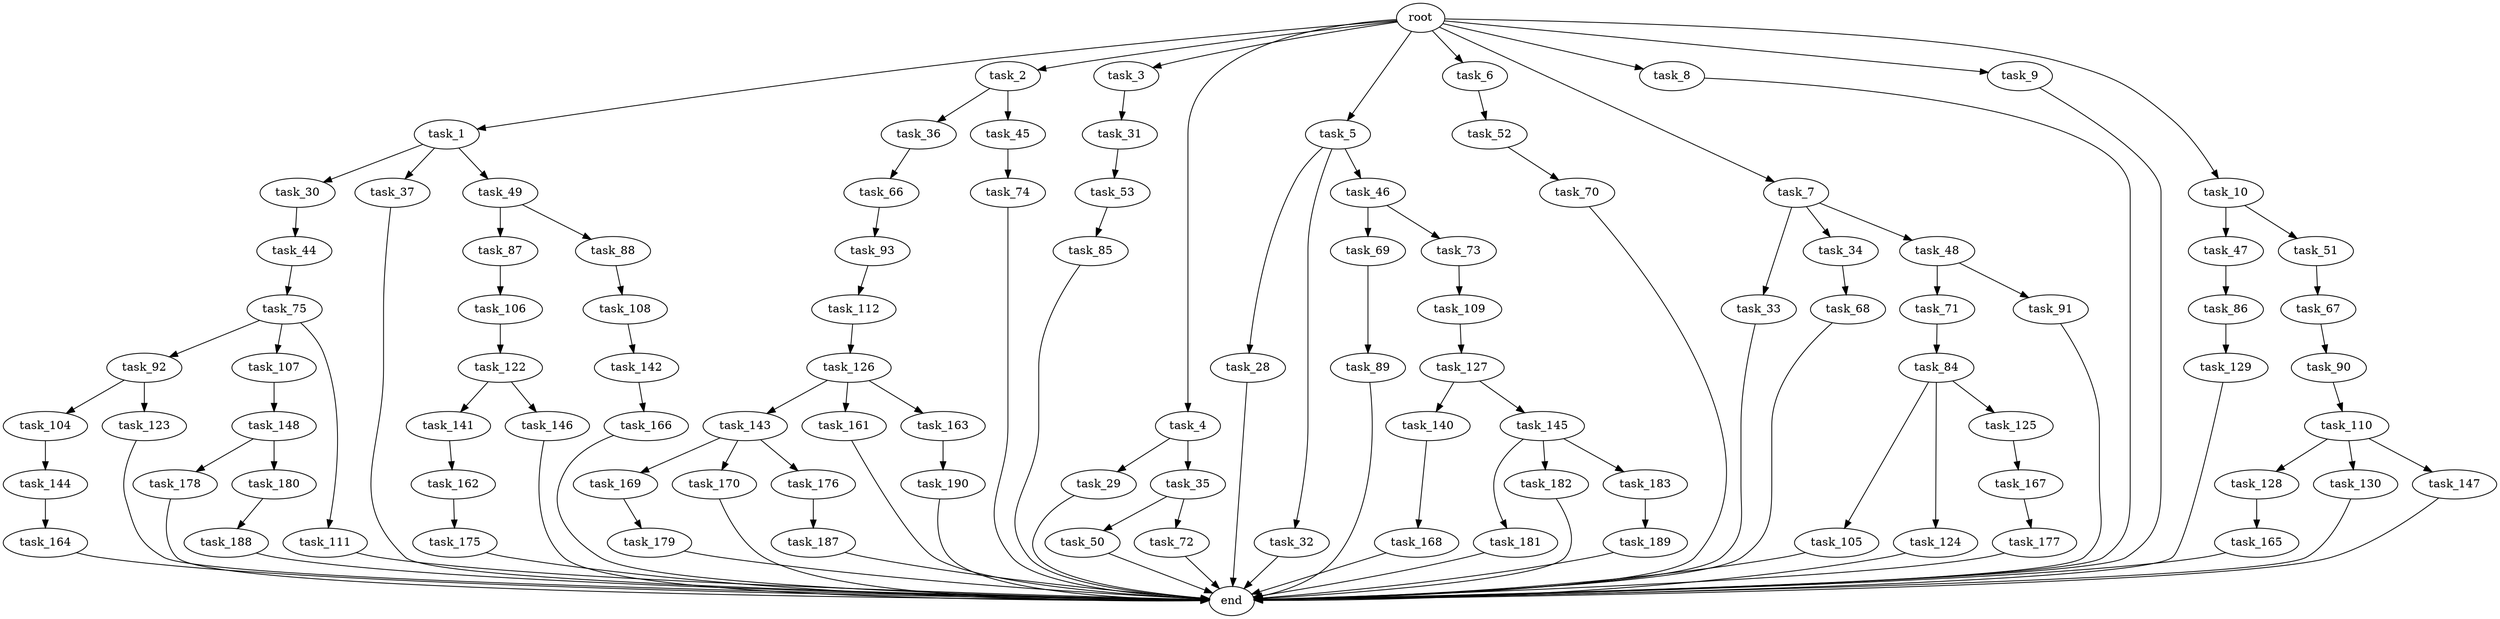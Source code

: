 digraph G {
  root [size="0.000000"];
  task_1 [size="10.240000"];
  task_2 [size="10.240000"];
  task_3 [size="10.240000"];
  task_4 [size="10.240000"];
  task_5 [size="10.240000"];
  task_6 [size="10.240000"];
  task_7 [size="10.240000"];
  task_8 [size="10.240000"];
  task_9 [size="10.240000"];
  task_10 [size="10.240000"];
  task_28 [size="6957847019.520000"];
  task_29 [size="6957847019.520000"];
  task_30 [size="3092376453.120000"];
  task_31 [size="4209067950.080000"];
  task_32 [size="6957847019.520000"];
  task_33 [size="2147483648.000000"];
  task_34 [size="2147483648.000000"];
  task_35 [size="6957847019.520000"];
  task_36 [size="343597383.680000"];
  task_37 [size="3092376453.120000"];
  task_44 [size="773094113.280000"];
  task_45 [size="343597383.680000"];
  task_46 [size="6957847019.520000"];
  task_47 [size="2147483648.000000"];
  task_48 [size="2147483648.000000"];
  task_49 [size="3092376453.120000"];
  task_50 [size="5497558138.880000"];
  task_51 [size="2147483648.000000"];
  task_52 [size="5497558138.880000"];
  task_53 [size="2147483648.000000"];
  task_66 [size="3092376453.120000"];
  task_67 [size="8589934592.000000"];
  task_68 [size="4209067950.080000"];
  task_69 [size="343597383.680000"];
  task_70 [size="4209067950.080000"];
  task_71 [size="3092376453.120000"];
  task_72 [size="5497558138.880000"];
  task_73 [size="343597383.680000"];
  task_74 [size="5497558138.880000"];
  task_75 [size="5497558138.880000"];
  task_84 [size="8589934592.000000"];
  task_85 [size="6957847019.520000"];
  task_86 [size="343597383.680000"];
  task_87 [size="6957847019.520000"];
  task_88 [size="6957847019.520000"];
  task_89 [size="4209067950.080000"];
  task_90 [size="5497558138.880000"];
  task_91 [size="3092376453.120000"];
  task_92 [size="3092376453.120000"];
  task_93 [size="6957847019.520000"];
  task_104 [size="6957847019.520000"];
  task_105 [size="3092376453.120000"];
  task_106 [size="8589934592.000000"];
  task_107 [size="3092376453.120000"];
  task_108 [size="6957847019.520000"];
  task_109 [size="343597383.680000"];
  task_110 [size="1374389534.720000"];
  task_111 [size="3092376453.120000"];
  task_112 [size="2147483648.000000"];
  task_122 [size="343597383.680000"];
  task_123 [size="6957847019.520000"];
  task_124 [size="3092376453.120000"];
  task_125 [size="3092376453.120000"];
  task_126 [size="5497558138.880000"];
  task_127 [size="773094113.280000"];
  task_128 [size="343597383.680000"];
  task_129 [size="2147483648.000000"];
  task_130 [size="343597383.680000"];
  task_140 [size="1374389534.720000"];
  task_141 [size="3092376453.120000"];
  task_142 [size="1374389534.720000"];
  task_143 [size="8589934592.000000"];
  task_144 [size="8589934592.000000"];
  task_145 [size="1374389534.720000"];
  task_146 [size="3092376453.120000"];
  task_147 [size="343597383.680000"];
  task_148 [size="4209067950.080000"];
  task_161 [size="8589934592.000000"];
  task_162 [size="3092376453.120000"];
  task_163 [size="8589934592.000000"];
  task_164 [size="1374389534.720000"];
  task_165 [size="5497558138.880000"];
  task_166 [size="5497558138.880000"];
  task_167 [size="1374389534.720000"];
  task_168 [size="6957847019.520000"];
  task_169 [size="1374389534.720000"];
  task_170 [size="1374389534.720000"];
  task_175 [size="8589934592.000000"];
  task_176 [size="1374389534.720000"];
  task_177 [size="6957847019.520000"];
  task_178 [size="6957847019.520000"];
  task_179 [size="1374389534.720000"];
  task_180 [size="6957847019.520000"];
  task_181 [size="773094113.280000"];
  task_182 [size="773094113.280000"];
  task_183 [size="773094113.280000"];
  task_187 [size="4209067950.080000"];
  task_188 [size="5497558138.880000"];
  task_189 [size="6957847019.520000"];
  task_190 [size="1374389534.720000"];
  end [size="0.000000"];

  root -> task_1 [size="1.000000"];
  root -> task_2 [size="1.000000"];
  root -> task_3 [size="1.000000"];
  root -> task_4 [size="1.000000"];
  root -> task_5 [size="1.000000"];
  root -> task_6 [size="1.000000"];
  root -> task_7 [size="1.000000"];
  root -> task_8 [size="1.000000"];
  root -> task_9 [size="1.000000"];
  root -> task_10 [size="1.000000"];
  task_1 -> task_30 [size="301989888.000000"];
  task_1 -> task_37 [size="301989888.000000"];
  task_1 -> task_49 [size="301989888.000000"];
  task_2 -> task_36 [size="33554432.000000"];
  task_2 -> task_45 [size="33554432.000000"];
  task_3 -> task_31 [size="411041792.000000"];
  task_4 -> task_29 [size="679477248.000000"];
  task_4 -> task_35 [size="679477248.000000"];
  task_5 -> task_28 [size="679477248.000000"];
  task_5 -> task_32 [size="679477248.000000"];
  task_5 -> task_46 [size="679477248.000000"];
  task_6 -> task_52 [size="536870912.000000"];
  task_7 -> task_33 [size="209715200.000000"];
  task_7 -> task_34 [size="209715200.000000"];
  task_7 -> task_48 [size="209715200.000000"];
  task_8 -> end [size="1.000000"];
  task_9 -> end [size="1.000000"];
  task_10 -> task_47 [size="209715200.000000"];
  task_10 -> task_51 [size="209715200.000000"];
  task_28 -> end [size="1.000000"];
  task_29 -> end [size="1.000000"];
  task_30 -> task_44 [size="75497472.000000"];
  task_31 -> task_53 [size="209715200.000000"];
  task_32 -> end [size="1.000000"];
  task_33 -> end [size="1.000000"];
  task_34 -> task_68 [size="411041792.000000"];
  task_35 -> task_50 [size="536870912.000000"];
  task_35 -> task_72 [size="536870912.000000"];
  task_36 -> task_66 [size="301989888.000000"];
  task_37 -> end [size="1.000000"];
  task_44 -> task_75 [size="536870912.000000"];
  task_45 -> task_74 [size="536870912.000000"];
  task_46 -> task_69 [size="33554432.000000"];
  task_46 -> task_73 [size="33554432.000000"];
  task_47 -> task_86 [size="33554432.000000"];
  task_48 -> task_71 [size="301989888.000000"];
  task_48 -> task_91 [size="301989888.000000"];
  task_49 -> task_87 [size="679477248.000000"];
  task_49 -> task_88 [size="679477248.000000"];
  task_50 -> end [size="1.000000"];
  task_51 -> task_67 [size="838860800.000000"];
  task_52 -> task_70 [size="411041792.000000"];
  task_53 -> task_85 [size="679477248.000000"];
  task_66 -> task_93 [size="679477248.000000"];
  task_67 -> task_90 [size="536870912.000000"];
  task_68 -> end [size="1.000000"];
  task_69 -> task_89 [size="411041792.000000"];
  task_70 -> end [size="1.000000"];
  task_71 -> task_84 [size="838860800.000000"];
  task_72 -> end [size="1.000000"];
  task_73 -> task_109 [size="33554432.000000"];
  task_74 -> end [size="1.000000"];
  task_75 -> task_92 [size="301989888.000000"];
  task_75 -> task_107 [size="301989888.000000"];
  task_75 -> task_111 [size="301989888.000000"];
  task_84 -> task_105 [size="301989888.000000"];
  task_84 -> task_124 [size="301989888.000000"];
  task_84 -> task_125 [size="301989888.000000"];
  task_85 -> end [size="1.000000"];
  task_86 -> task_129 [size="209715200.000000"];
  task_87 -> task_106 [size="838860800.000000"];
  task_88 -> task_108 [size="679477248.000000"];
  task_89 -> end [size="1.000000"];
  task_90 -> task_110 [size="134217728.000000"];
  task_91 -> end [size="1.000000"];
  task_92 -> task_104 [size="679477248.000000"];
  task_92 -> task_123 [size="679477248.000000"];
  task_93 -> task_112 [size="209715200.000000"];
  task_104 -> task_144 [size="838860800.000000"];
  task_105 -> end [size="1.000000"];
  task_106 -> task_122 [size="33554432.000000"];
  task_107 -> task_148 [size="411041792.000000"];
  task_108 -> task_142 [size="134217728.000000"];
  task_109 -> task_127 [size="75497472.000000"];
  task_110 -> task_128 [size="33554432.000000"];
  task_110 -> task_130 [size="33554432.000000"];
  task_110 -> task_147 [size="33554432.000000"];
  task_111 -> end [size="1.000000"];
  task_112 -> task_126 [size="536870912.000000"];
  task_122 -> task_141 [size="301989888.000000"];
  task_122 -> task_146 [size="301989888.000000"];
  task_123 -> end [size="1.000000"];
  task_124 -> end [size="1.000000"];
  task_125 -> task_167 [size="134217728.000000"];
  task_126 -> task_143 [size="838860800.000000"];
  task_126 -> task_161 [size="838860800.000000"];
  task_126 -> task_163 [size="838860800.000000"];
  task_127 -> task_140 [size="134217728.000000"];
  task_127 -> task_145 [size="134217728.000000"];
  task_128 -> task_165 [size="536870912.000000"];
  task_129 -> end [size="1.000000"];
  task_130 -> end [size="1.000000"];
  task_140 -> task_168 [size="679477248.000000"];
  task_141 -> task_162 [size="301989888.000000"];
  task_142 -> task_166 [size="536870912.000000"];
  task_143 -> task_169 [size="134217728.000000"];
  task_143 -> task_170 [size="134217728.000000"];
  task_143 -> task_176 [size="134217728.000000"];
  task_144 -> task_164 [size="134217728.000000"];
  task_145 -> task_181 [size="75497472.000000"];
  task_145 -> task_182 [size="75497472.000000"];
  task_145 -> task_183 [size="75497472.000000"];
  task_146 -> end [size="1.000000"];
  task_147 -> end [size="1.000000"];
  task_148 -> task_178 [size="679477248.000000"];
  task_148 -> task_180 [size="679477248.000000"];
  task_161 -> end [size="1.000000"];
  task_162 -> task_175 [size="838860800.000000"];
  task_163 -> task_190 [size="134217728.000000"];
  task_164 -> end [size="1.000000"];
  task_165 -> end [size="1.000000"];
  task_166 -> end [size="1.000000"];
  task_167 -> task_177 [size="679477248.000000"];
  task_168 -> end [size="1.000000"];
  task_169 -> task_179 [size="134217728.000000"];
  task_170 -> end [size="1.000000"];
  task_175 -> end [size="1.000000"];
  task_176 -> task_187 [size="411041792.000000"];
  task_177 -> end [size="1.000000"];
  task_178 -> end [size="1.000000"];
  task_179 -> end [size="1.000000"];
  task_180 -> task_188 [size="536870912.000000"];
  task_181 -> end [size="1.000000"];
  task_182 -> end [size="1.000000"];
  task_183 -> task_189 [size="679477248.000000"];
  task_187 -> end [size="1.000000"];
  task_188 -> end [size="1.000000"];
  task_189 -> end [size="1.000000"];
  task_190 -> end [size="1.000000"];
}
